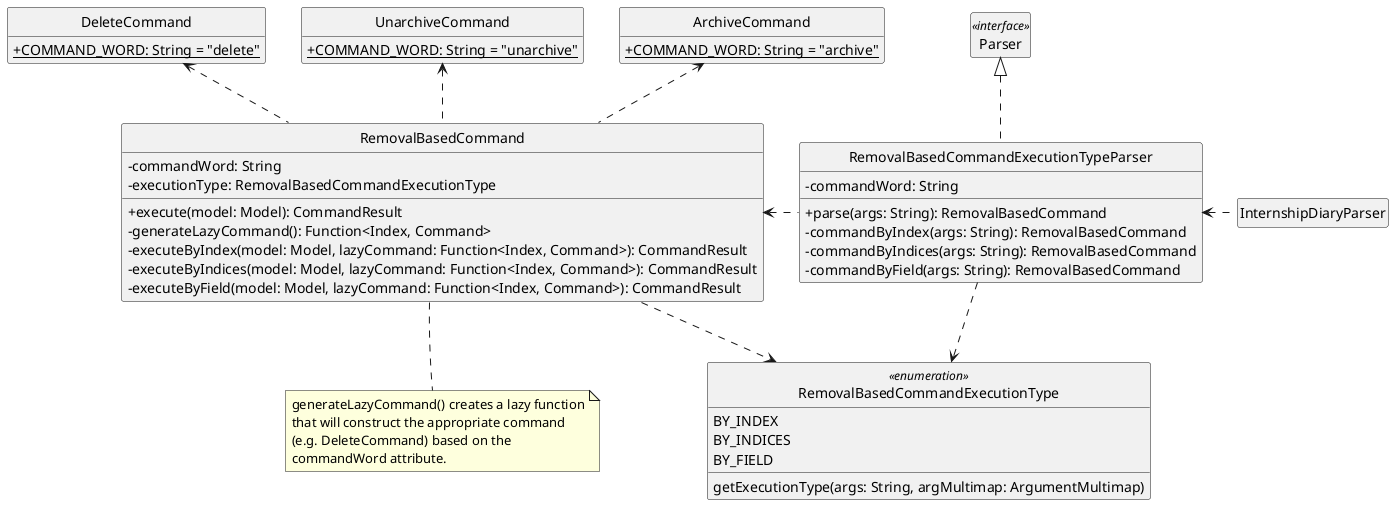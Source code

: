 @startuml

hide circle
hide empty members
skinparam classAttributeIconSize 0

!define ABSTRACT &#123;abstract&#125;

'Class Command as "{abstract}\nCommand" {
'    + execute(Model model): CommandResult \t ABSTRACT
'}

Class InternshipDiaryParser {
}

note "generateLazyCommand() creates a lazy function\nthat will construct the appropriate command\n(e.g. DeleteCommand) based on the\ncommandWord attribute." as lazyCommandNote
RemovalBasedCommand .. lazyCommandNote
RemovalBasedCommand .[hidden]. lazyCommandNote

class Parser <<interface>> {
}

Class ArchiveCommand {
    {static} + COMMAND_WORD: String = "archive"
}

Class UnarchiveCommand {
    {static} + COMMAND_WORD: String = "unarchive"
}

Class DeleteCommand {
    {static} + COMMAND_WORD: String = "delete"
}

Class RemovalBasedCommand {
    - commandWord: String
    - executionType: RemovalBasedCommandExecutionType
    + execute(model: Model): CommandResult
    - generateLazyCommand(): Function<Index, Command>
    - executeByIndex(model: Model, lazyCommand: Function<Index, Command>): CommandResult
    - executeByIndices(model: Model, lazyCommand: Function<Index, Command>): CommandResult
    - executeByField(model: Model, lazyCommand: Function<Index, Command>): CommandResult
}

Class RemovalBasedCommandExecutionTypeParser implements Parser {
    - commandWord: String
    + parse(args: String): RemovalBasedCommand
    - commandByIndex(args: String): RemovalBasedCommand
    - commandByIndices(args: String): RemovalBasedCommand
    - commandByField(args: String): RemovalBasedCommand
}

enum RemovalBasedCommandExecutionType <<enumeration>> {
    BY_INDEX
    BY_INDICES
    BY_FIELD
    getExecutionType(args: String, argMultimap: ArgumentMultimap)
}

InternshipDiaryParser .left.> RemovalBasedCommandExecutionTypeParser
RemovalBasedCommandExecutionTypeParser .left.> RemovalBasedCommand
RemovalBasedCommandExecutionTypeParser .down.> RemovalBasedCommandExecutionType
RemovalBasedCommand .down.> RemovalBasedCommandExecutionType
RemovalBasedCommand .up.> ArchiveCommand
RemovalBasedCommand .up.> UnarchiveCommand
RemovalBasedCommand .up.> DeleteCommand


@enduml
